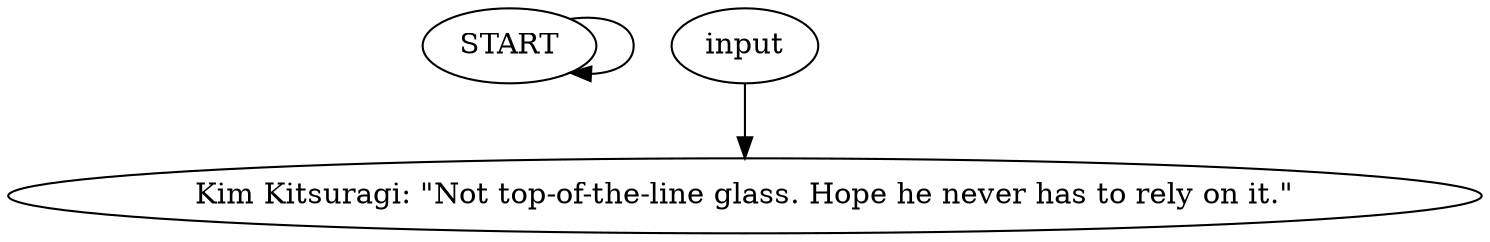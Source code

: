 # PAWNSHOP / KIM GLASS barks
# Kim reacts to you clicking on the glass.
# ==================================================
digraph G {
	  0 [label="START"];
	  1 [label="input"];
	  2 [label="Kim Kitsuragi: \"Not top-of-the-line glass. Hope he never has to rely on it.\""];
	  0 -> 0
	  1 -> 2
}

